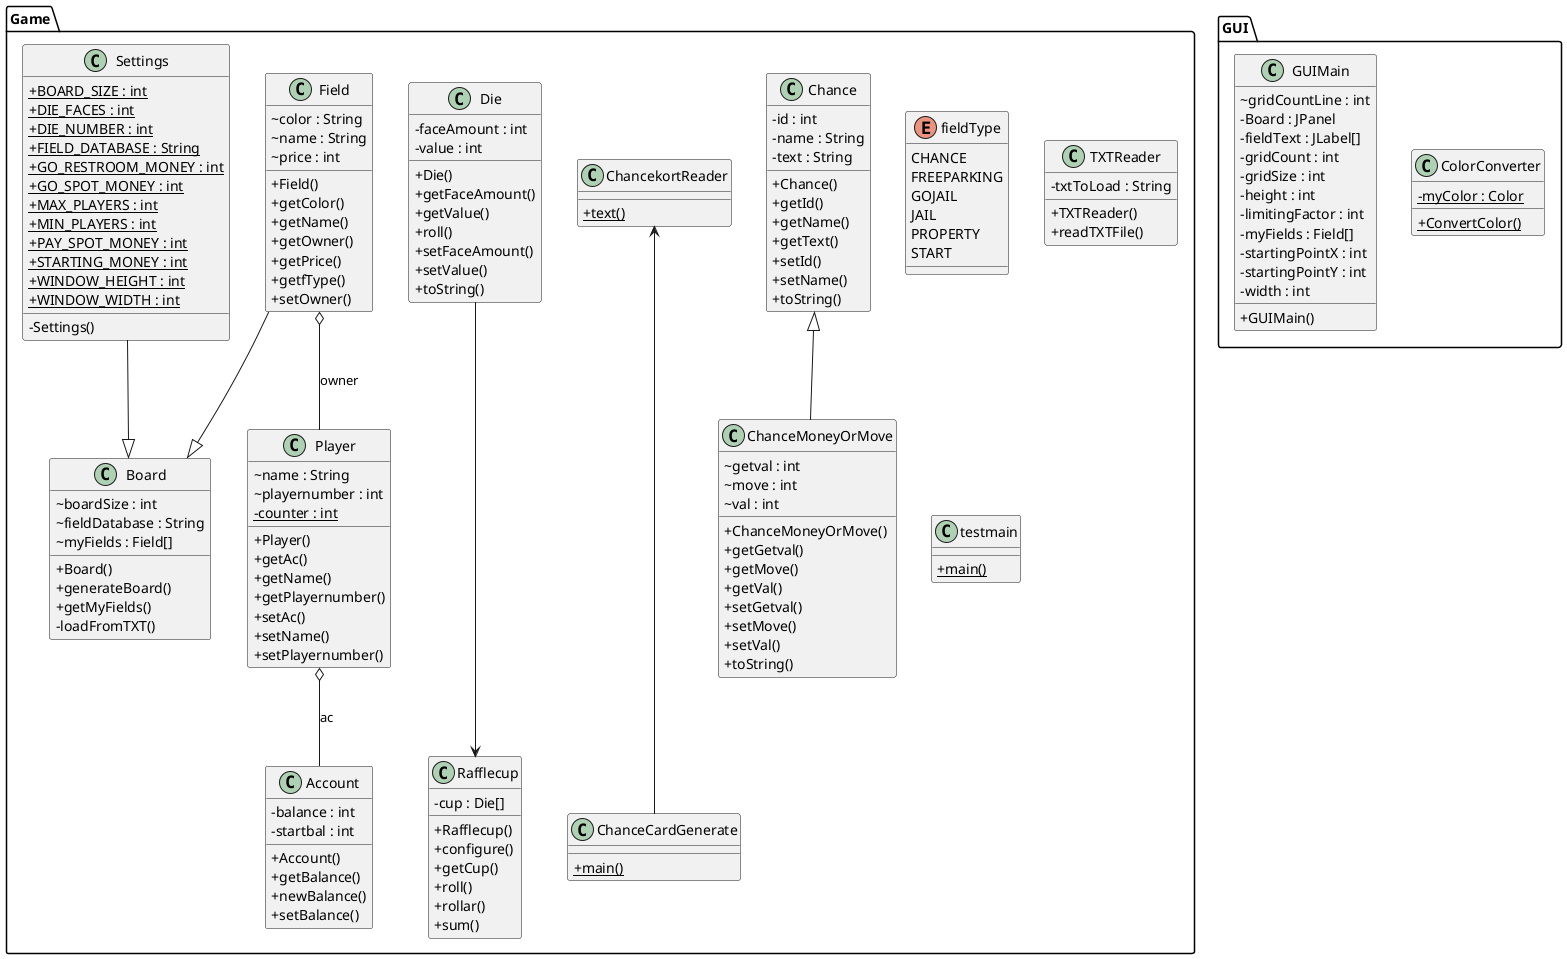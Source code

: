 @startuml

skinparam classAttributeIconSize 0

  namespace Game {
    class Game.Account {
        - balance : int
        - startbal : int
        + Account()
        + getBalance()
        + newBalance()
        + setBalance()
    }
  }


  namespace Game {
    class Game.Board {
        ~ boardSize : int
        ~ fieldDatabase : String
        ~ myFields : Field[]
        + Board()
        + generateBoard()
        + getMyFields()
        - loadFromTXT()
    }
  }


  namespace Game {
    class Game.Chance {
        - id : int
        - name : String
        - text : String
        + Chance()
        + getId()
        + getName()
        + getText()
        + setId()
        + setName()
        + toString()
    }
  }


  namespace Game {
    class Game.ChanceCardGenerate {
        {static} + main()
    }
  }


  namespace Game {
    class Game.ChanceMoneyOrMove {
        ~ getval : int
        ~ move : int
        ~ val : int
        + ChanceMoneyOrMove()
        + getGetval()
        + getMove()
        + getVal()
        + setGetval()
        + setMove()
        + setVal()
        + toString()
    }
  }


  namespace Game {
    class Game.ChancekortReader {
        {static} + text()
    }
  }


  namespace Game {
    class Game.Die {
        - faceAmount : int
        - value : int
        + Die()
        + getFaceAmount()
        + getValue()
        + roll()
        + setFaceAmount()
        + setValue()
        + toString()
    }
  }


  namespace Game {
    class Game.Field {
        ~ color : String
        ~ name : String
        ~ price : int
        + Field()
        + getColor()
        + getName()
        + getOwner()
        + getPrice()
        + getfType()
        + setOwner()
    }
  }


  namespace Game {
    enum fieldType {
      CHANCE
      FREEPARKING
      GOJAIL
      JAIL
      PROPERTY
      START
    }
  }


  namespace Game {
    class Game.Player {
        ~ name : String
        ~ playernumber : int
        {static} - counter : int
        + Player()
        + getAc()
        + getName()
        + getPlayernumber()
        + setAc()
        + setName()
        + setPlayernumber()
    }
  }


  namespace Game {
    class Game.Rafflecup {
        - cup : Die[]
        + Rafflecup()
        + configure()
        + getCup()
        + roll()
        + rollar()
        + sum()
    }
  }


  namespace Game {
    class Game.Settings {
        {static} + BOARD_SIZE : int
        {static} + DIE_FACES : int
        {static} + DIE_NUMBER : int
        {static} + FIELD_DATABASE : String
        {static} + GO_RESTROOM_MONEY : int
        {static} + GO_SPOT_MONEY : int
        {static} + MAX_PLAYERS : int
        {static} + MIN_PLAYERS : int
        {static} + PAY_SPOT_MONEY : int
        {static} + STARTING_MONEY : int
        {static} + WINDOW_HEIGHT : int
        {static} + WINDOW_WIDTH : int
        - Settings()
    }
  }


  namespace Game {
    class Game.TXTReader {
        - txtToLoad : String
        + TXTReader()
        + readTXTFile()
    }
  }


  namespace Game {
    class Game.testmain {
        {static} + main()
    }
  }
  namespace GUI {
      class GUI.ColorConverter {
          {static} - myColor : Color
          {static} + ConvertColor()
      }
    }


    namespace GUI {
      class GUI.GUIMain {
          ~ gridCountLine : int
          - Board : JPanel
          - fieldText : JLabel[]
          - gridCount : int
          - gridSize : int
          - height : int
          - limitingFactor : int
          - myFields : Field[]
          - startingPointX : int
          - startingPointY : int
          - width : int
          + GUIMain()
      }
    }

  Game.ChanceMoneyOrMove -up-|> Game.Chance

  Game.Field o-- Game.Player : owner
  Game.Field +-down- Game.Field.fieldType
  Game.Player o-- Game.Account : ac
    Game.Field --|> Game.Board
    Game.Settings --|> Game.Board
Game.ChancekortReader <--- Game.ChanceCardGenerate
Game.Die ---> Game.Rafflecup

@enduml